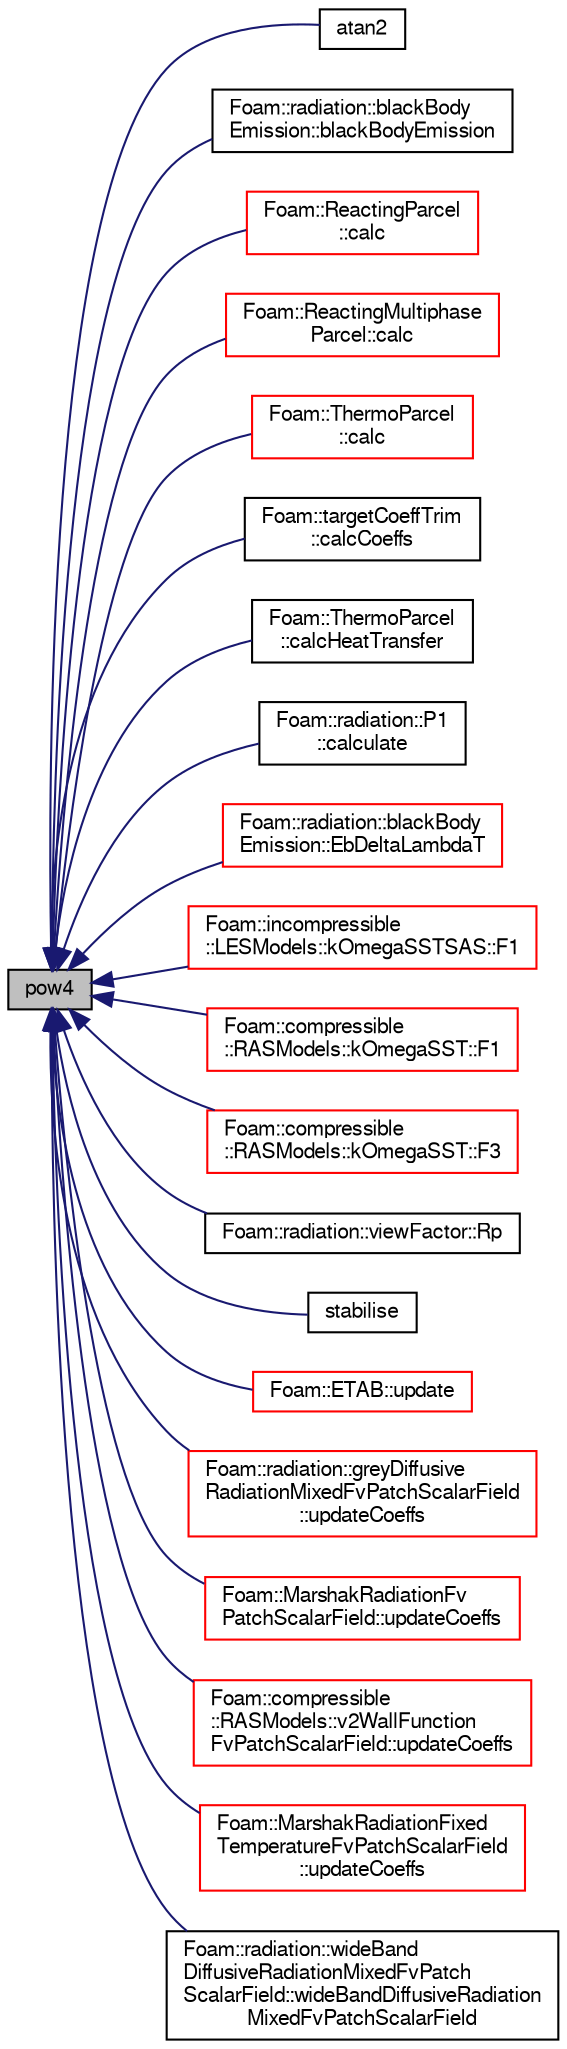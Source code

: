 digraph "pow4"
{
  bgcolor="transparent";
  edge [fontname="FreeSans",fontsize="10",labelfontname="FreeSans",labelfontsize="10"];
  node [fontname="FreeSans",fontsize="10",shape=record];
  rankdir="LR";
  Node34804 [label="pow4",height=0.2,width=0.4,color="black", fillcolor="grey75", style="filled", fontcolor="black"];
  Node34804 -> Node34805 [dir="back",color="midnightblue",fontsize="10",style="solid",fontname="FreeSans"];
  Node34805 [label="atan2",height=0.2,width=0.4,color="black",URL="$a21124.html#a9d45ac659e1f4191f75f0fe34ad7f596"];
  Node34804 -> Node34806 [dir="back",color="midnightblue",fontsize="10",style="solid",fontname="FreeSans"];
  Node34806 [label="Foam::radiation::blackBody\lEmission::blackBodyEmission",height=0.2,width=0.4,color="black",URL="$a30018.html#a3d50fc488ddebf49bcebd662eabbe9f4",tooltip="Construct from components. "];
  Node34804 -> Node34807 [dir="back",color="midnightblue",fontsize="10",style="solid",fontname="FreeSans"];
  Node34807 [label="Foam::ReactingParcel\l::calc",height=0.2,width=0.4,color="red",URL="$a23922.html#a1c2aa9de8e2381d1a7be78bd687fd255",tooltip="Update parcel properties over the time interval. "];
  Node34804 -> Node34814 [dir="back",color="midnightblue",fontsize="10",style="solid",fontname="FreeSans"];
  Node34814 [label="Foam::ReactingMultiphase\lParcel::calc",height=0.2,width=0.4,color="red",URL="$a23910.html#a1c2aa9de8e2381d1a7be78bd687fd255",tooltip="Update parcel properties over the time interval. "];
  Node34804 -> Node34819 [dir="back",color="midnightblue",fontsize="10",style="solid",fontname="FreeSans"];
  Node34819 [label="Foam::ThermoParcel\l::calc",height=0.2,width=0.4,color="red",URL="$a23938.html#a1c2aa9de8e2381d1a7be78bd687fd255",tooltip="Update parcel properties over the time interval. "];
  Node34804 -> Node34824 [dir="back",color="midnightblue",fontsize="10",style="solid",fontname="FreeSans"];
  Node34824 [label="Foam::targetCoeffTrim\l::calcCoeffs",height=0.2,width=0.4,color="black",URL="$a23514.html#a63212d8ba3282f63525eaae844e24ed4"];
  Node34804 -> Node34825 [dir="back",color="midnightblue",fontsize="10",style="solid",fontname="FreeSans"];
  Node34825 [label="Foam::ThermoParcel\l::calcHeatTransfer",height=0.2,width=0.4,color="black",URL="$a23938.html#a912c03534941aba308684d8402b6d205"];
  Node34804 -> Node34826 [dir="back",color="midnightblue",fontsize="10",style="solid",fontname="FreeSans"];
  Node34826 [label="Foam::radiation::P1\l::calculate",height=0.2,width=0.4,color="black",URL="$a30038.html#afe1d8348c24e6589bc7c0b3f689316a7",tooltip="Solve radiation equation(s) "];
  Node34804 -> Node34827 [dir="back",color="midnightblue",fontsize="10",style="solid",fontname="FreeSans"];
  Node34827 [label="Foam::radiation::blackBody\lEmission::EbDeltaLambdaT",height=0.2,width=0.4,color="red",URL="$a30018.html#a571ad865605e339dc20b3f3a7e520542",tooltip="Integral energy at T from lambda1 to lambda2. "];
  Node34804 -> Node34831 [dir="back",color="midnightblue",fontsize="10",style="solid",fontname="FreeSans"];
  Node34831 [label="Foam::incompressible\l::LESModels::kOmegaSSTSAS::F1",height=0.2,width=0.4,color="red",URL="$a30866.html#a312d02f8c5b337f556b9e7388dbffdf9"];
  Node34804 -> Node34833 [dir="back",color="midnightblue",fontsize="10",style="solid",fontname="FreeSans"];
  Node34833 [label="Foam::compressible\l::RASModels::kOmegaSST::F1",height=0.2,width=0.4,color="red",URL="$a30738.html#a312d02f8c5b337f556b9e7388dbffdf9"];
  Node34804 -> Node34836 [dir="back",color="midnightblue",fontsize="10",style="solid",fontname="FreeSans"];
  Node34836 [label="Foam::compressible\l::RASModels::kOmegaSST::F3",height=0.2,width=0.4,color="red",URL="$a30738.html#affbf03d0b7d23966e52280586ff3e312"];
  Node34804 -> Node34840 [dir="back",color="midnightblue",fontsize="10",style="solid",fontname="FreeSans"];
  Node34840 [label="Foam::radiation::viewFactor::Rp",height=0.2,width=0.4,color="black",URL="$a30046.html#a5fb6b554befc96ff8d2018a8dd5fe35f",tooltip="Source term component (for power of T^4) "];
  Node34804 -> Node34841 [dir="back",color="midnightblue",fontsize="10",style="solid",fontname="FreeSans"];
  Node34841 [label="stabilise",height=0.2,width=0.4,color="black",URL="$a21124.html#a0f54b8f830b5ec7eb36ed5ccda6d7b1e"];
  Node34804 -> Node34842 [dir="back",color="midnightblue",fontsize="10",style="solid",fontname="FreeSans"];
  Node34842 [label="Foam::ETAB::update",height=0.2,width=0.4,color="red",URL="$a24558.html#af86a08f997bc779309ec7d00e914e292",tooltip="update the parcel properties "];
  Node34804 -> Node34845 [dir="back",color="midnightblue",fontsize="10",style="solid",fontname="FreeSans"];
  Node34845 [label="Foam::radiation::greyDiffusive\lRadiationMixedFvPatchScalarField\l::updateCoeffs",height=0.2,width=0.4,color="red",URL="$a29990.html#a7e24eafac629d3733181cd942d4c902f",tooltip="Update the coefficients associated with the patch field. "];
  Node34804 -> Node34848 [dir="back",color="midnightblue",fontsize="10",style="solid",fontname="FreeSans"];
  Node34848 [label="Foam::MarshakRadiationFv\lPatchScalarField::updateCoeffs",height=0.2,width=0.4,color="red",URL="$a29998.html#a7e24eafac629d3733181cd942d4c902f",tooltip="Update the coefficients associated with the patch field. "];
  Node34804 -> Node34850 [dir="back",color="midnightblue",fontsize="10",style="solid",fontname="FreeSans"];
  Node34850 [label="Foam::compressible\l::RASModels::v2WallFunction\lFvPatchScalarField::updateCoeffs",height=0.2,width=0.4,color="red",URL="$a30730.html#a7e24eafac629d3733181cd942d4c902f",tooltip="Update the coefficients associated with the patch field. "];
  Node34804 -> Node34852 [dir="back",color="midnightblue",fontsize="10",style="solid",fontname="FreeSans"];
  Node34852 [label="Foam::MarshakRadiationFixed\lTemperatureFvPatchScalarField\l::updateCoeffs",height=0.2,width=0.4,color="red",URL="$a30002.html#a7e24eafac629d3733181cd942d4c902f",tooltip="Update the coefficients associated with the patch field. "];
  Node34804 -> Node34854 [dir="back",color="midnightblue",fontsize="10",style="solid",fontname="FreeSans"];
  Node34854 [label="Foam::radiation::wideBand\lDiffusiveRadiationMixedFvPatch\lScalarField::wideBandDiffusiveRadiation\lMixedFvPatchScalarField",height=0.2,width=0.4,color="black",URL="$a30010.html#a9846c9d4f33eec86b40b657c29402c97",tooltip="Construct from patch, internal field and dictionary. "];
}
